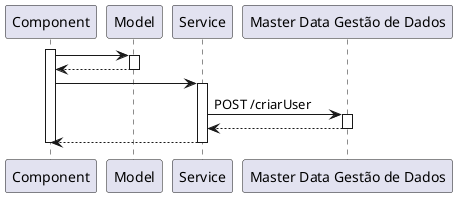 @startuml vp3


participant Component as componente
participant Model as model
participant Service as svc

participant "Master Data Gestão de Dados" as mdgd

activate componente
componente -> model
activate model
model --> componente
deactivate model
componente -> svc : 
activate svc
svc -> mdgd : POST /criarUser
activate mdgd
mdgd --> svc
deactivate mdgd
svc --> componente
deactivate svc
deactivate componente



@enduml